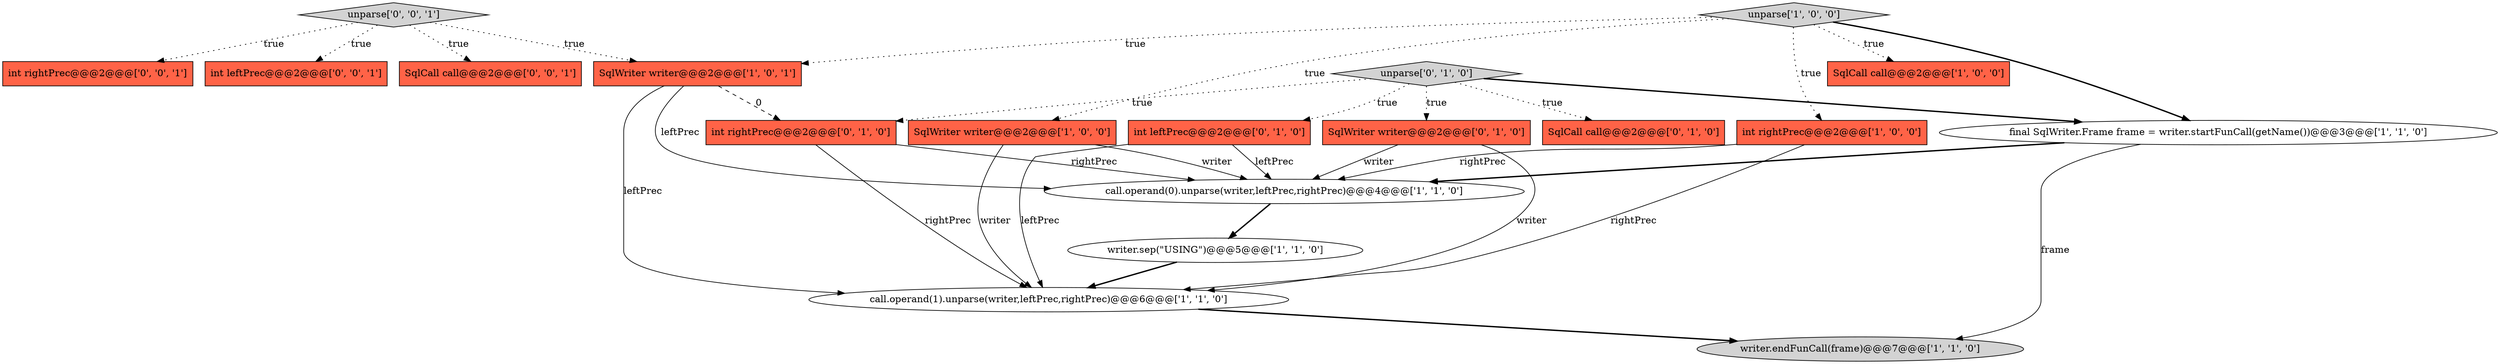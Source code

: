 digraph {
16 [style = filled, label = "unparse['0', '0', '1']", fillcolor = lightgray, shape = diamond image = "AAA0AAABBB3BBB"];
6 [style = filled, label = "final SqlWriter.Frame frame = writer.startFunCall(getName())@@@3@@@['1', '1', '0']", fillcolor = white, shape = ellipse image = "AAA0AAABBB1BBB"];
2 [style = filled, label = "writer.endFunCall(frame)@@@7@@@['1', '1', '0']", fillcolor = lightgray, shape = ellipse image = "AAA0AAABBB1BBB"];
12 [style = filled, label = "int leftPrec@@@2@@@['0', '1', '0']", fillcolor = tomato, shape = box image = "AAA0AAABBB2BBB"];
13 [style = filled, label = "SqlWriter writer@@@2@@@['0', '1', '0']", fillcolor = tomato, shape = box image = "AAA0AAABBB2BBB"];
1 [style = filled, label = "SqlCall call@@@2@@@['1', '0', '0']", fillcolor = tomato, shape = box image = "AAA0AAABBB1BBB"];
14 [style = filled, label = "int rightPrec@@@2@@@['0', '1', '0']", fillcolor = tomato, shape = box image = "AAA1AAABBB2BBB"];
17 [style = filled, label = "SqlCall call@@@2@@@['0', '0', '1']", fillcolor = tomato, shape = box image = "AAA0AAABBB3BBB"];
11 [style = filled, label = "unparse['0', '1', '0']", fillcolor = lightgray, shape = diamond image = "AAA0AAABBB2BBB"];
15 [style = filled, label = "int rightPrec@@@2@@@['0', '0', '1']", fillcolor = tomato, shape = box image = "AAA0AAABBB3BBB"];
18 [style = filled, label = "int leftPrec@@@2@@@['0', '0', '1']", fillcolor = tomato, shape = box image = "AAA0AAABBB3BBB"];
7 [style = filled, label = "SqlWriter writer@@@2@@@['1', '0', '1']", fillcolor = tomato, shape = box image = "AAA0AAABBB1BBB"];
5 [style = filled, label = "call.operand(1).unparse(writer,leftPrec,rightPrec)@@@6@@@['1', '1', '0']", fillcolor = white, shape = ellipse image = "AAA0AAABBB1BBB"];
9 [style = filled, label = "writer.sep(\"USING\")@@@5@@@['1', '1', '0']", fillcolor = white, shape = ellipse image = "AAA0AAABBB1BBB"];
10 [style = filled, label = "SqlCall call@@@2@@@['0', '1', '0']", fillcolor = tomato, shape = box image = "AAA0AAABBB2BBB"];
4 [style = filled, label = "int rightPrec@@@2@@@['1', '0', '0']", fillcolor = tomato, shape = box image = "AAA0AAABBB1BBB"];
8 [style = filled, label = "call.operand(0).unparse(writer,leftPrec,rightPrec)@@@4@@@['1', '1', '0']", fillcolor = white, shape = ellipse image = "AAA0AAABBB1BBB"];
0 [style = filled, label = "unparse['1', '0', '0']", fillcolor = lightgray, shape = diamond image = "AAA0AAABBB1BBB"];
3 [style = filled, label = "SqlWriter writer@@@2@@@['1', '0', '0']", fillcolor = tomato, shape = box image = "AAA0AAABBB1BBB"];
7->8 [style = solid, label="leftPrec"];
0->6 [style = bold, label=""];
11->10 [style = dotted, label="true"];
7->14 [style = dashed, label="0"];
11->6 [style = bold, label=""];
0->4 [style = dotted, label="true"];
11->12 [style = dotted, label="true"];
3->5 [style = solid, label="writer"];
11->14 [style = dotted, label="true"];
16->17 [style = dotted, label="true"];
4->5 [style = solid, label="rightPrec"];
4->8 [style = solid, label="rightPrec"];
11->13 [style = dotted, label="true"];
14->8 [style = solid, label="rightPrec"];
7->5 [style = solid, label="leftPrec"];
12->5 [style = solid, label="leftPrec"];
6->2 [style = solid, label="frame"];
14->5 [style = solid, label="rightPrec"];
16->7 [style = dotted, label="true"];
5->2 [style = bold, label=""];
3->8 [style = solid, label="writer"];
13->8 [style = solid, label="writer"];
13->5 [style = solid, label="writer"];
6->8 [style = bold, label=""];
8->9 [style = bold, label=""];
9->5 [style = bold, label=""];
12->8 [style = solid, label="leftPrec"];
0->3 [style = dotted, label="true"];
0->7 [style = dotted, label="true"];
0->1 [style = dotted, label="true"];
16->15 [style = dotted, label="true"];
16->18 [style = dotted, label="true"];
}
